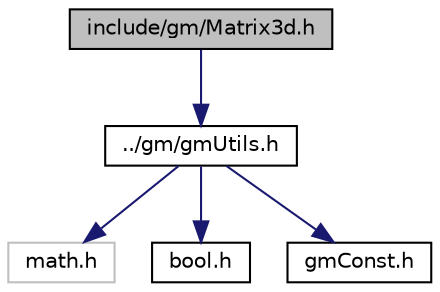 digraph G
{
  edge [fontname="Helvetica",fontsize="10",labelfontname="Helvetica",labelfontsize="10"];
  node [fontname="Helvetica",fontsize="10",shape=record];
  Node1 [label="include/gm/Matrix3d.h",height=0.2,width=0.4,color="black", fillcolor="grey75", style="filled" fontcolor="black"];
  Node1 -> Node2 [color="midnightblue",fontsize="10",style="solid",fontname="Helvetica"];
  Node2 [label="../gm/gmUtils.h",height=0.2,width=0.4,color="black", fillcolor="white", style="filled",URL="$gm_utils_8h.html"];
  Node2 -> Node3 [color="midnightblue",fontsize="10",style="solid",fontname="Helvetica"];
  Node3 [label="math.h",height=0.2,width=0.4,color="grey75", fillcolor="white", style="filled"];
  Node2 -> Node4 [color="midnightblue",fontsize="10",style="solid",fontname="Helvetica"];
  Node4 [label="bool.h",height=0.2,width=0.4,color="black", fillcolor="white", style="filled",URL="$bool_8h.html"];
  Node2 -> Node5 [color="midnightblue",fontsize="10",style="solid",fontname="Helvetica"];
  Node5 [label="gmConst.h",height=0.2,width=0.4,color="black", fillcolor="white", style="filled",URL="$gm_const_8h.html"];
}
